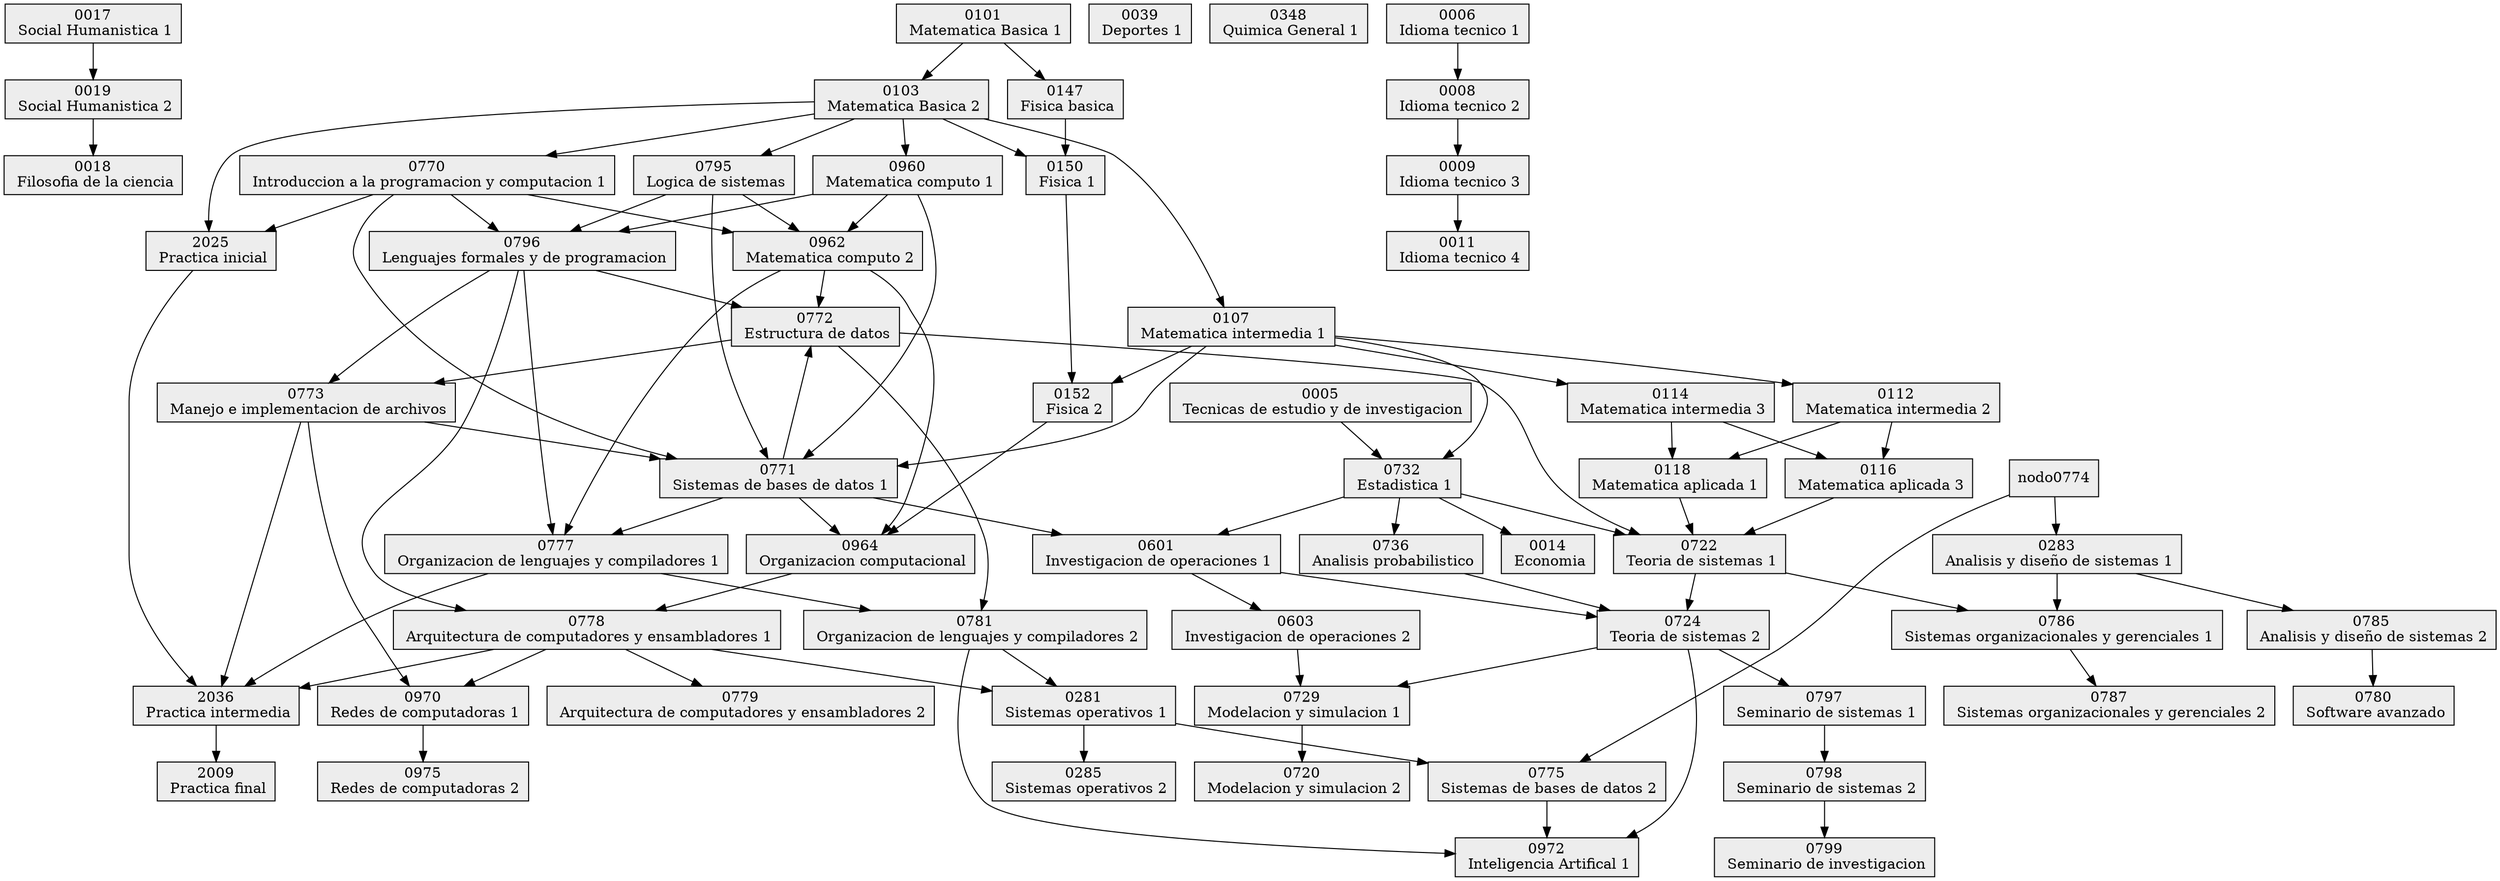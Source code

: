 digraph G { 
charset="UTF-8" 
rankdir=TB; 
node [shape = rectangle, color=black , style=filled, fillcolor=gray93];
nodo0017[label="0017\n Social Humanistica 1" ]; 
nodo0101[label="0101\n Matematica Basica 1" ]; 
nodo0039[label="0039\n Deportes 1" ]; 
nodo0348[label="0348\n Quimica General 1" ]; 
nodo0006[label="0006\n Idioma tecnico 1" ]; 
nodo0019[label="0019\n Social Humanistica 2" ]; 
nodo0017 -> nodo0019
nodo0103[label="0103\n Matematica Basica 2" ]; 
nodo0101 -> nodo0103
nodo0005[label="0005\n Tecnicas de estudio y de investigacion" ]; 
nodo0147[label="0147\n Fisica basica" ]; 
nodo0101 -> nodo0147
nodo0008[label="0008\n Idioma tecnico 2" ]; 
nodo0006 -> nodo0008
nodo0795[label="0795\n Logica de sistemas" ]; 
nodo0103 -> nodo0795
nodo0960[label="0960\n Matematica computo 1" ]; 
nodo0103 -> nodo0960
nodo0770[label="0770\n Introduccion a la programacion y computacion 1" ]; 
nodo0103 -> nodo0770
nodo0107[label="0107\n Matematica intermedia 1" ]; 
nodo0103 -> nodo0107
nodo0150[label="0150\n Fisica 1" ]; 
nodo0103 -> nodo0150
nodo0147 -> nodo0150
nodo0009[label="0009\n Idioma tecnico 3" ]; 
nodo0008 -> nodo0009
nodo0732[label="0732\n Estadistica 1" ]; 
nodo0107 -> nodo0732
nodo0005 -> nodo0732
nodo0796[label="0796\n Lenguajes formales y de programacion" ]; 
nodo0770 -> nodo0796
nodo0795 -> nodo0796
nodo0960 -> nodo0796
nodo0962[label="0962\n Matematica computo 2" ]; 
nodo0770 -> nodo0962
nodo0795 -> nodo0962
nodo0960 -> nodo0962
nodo0771[label="0771\n Introduccion a la programacion y computacion 2" ]; 
nodo0107 -> nodo0771
nodo0770 -> nodo0771
nodo0795 -> nodo0771
nodo0960 -> nodo0771
nodo0112[label="0112\n Matematica intermedia 2" ]; 
nodo0107 -> nodo0112
nodo0114[label="0114\n Matematica intermedia 3" ]; 
nodo0107 -> nodo0114
nodo0152[label="0152\n Fisica 2" ]; 
nodo0107 -> nodo0152
nodo0150 -> nodo0152
nodo0011[label="0011\n Idioma tecnico 4" ]; 
nodo0009 -> nodo0011
nodo2025[label="2025\n Practica inicial" ]; 
nodo0103 -> nodo2025
nodo0770 -> nodo2025
nodo0736[label="0736\n Analisis probabilistico" ]; 
nodo0732 -> nodo0736
nodo0777[label="0777\n Organizacion de lenguajes y compiladores 1" ]; 
nodo0771 -> nodo0777
nodo0796 -> nodo0777
nodo0962 -> nodo0777
nodo0964[label="0964\n Organizacion computacional" ]; 
nodo0152 -> nodo0964
nodo0771 -> nodo0964
nodo0962 -> nodo0964
nodo0772[label="0772\n Estructura de datos" ]; 
nodo0771 -> nodo0772
nodo0796 -> nodo0772
nodo0962 -> nodo0772
nodo0018[label="0018\n Filosofia de la ciencia" ]; 
nodo0019 -> nodo0018
nodo0116[label="0116\n Matematica aplicada 3" ]; 
nodo0112 -> nodo0116
nodo0114 -> nodo0116
nodo0118[label="0118\n Matematica aplicada 1" ]; 
nodo0112 -> nodo0118
nodo0114 -> nodo0118
nodo0722[label="0722\n Teoria de sistemas 1" ]; 
nodo0732 -> nodo0722
nodo0772 -> nodo0722
nodo0116 -> nodo0722
nodo0118 -> nodo0722
nodo0601[label="0601\n Investigacion de operaciones 1" ]; 
nodo0771 -> nodo0601
nodo0732 -> nodo0601
nodo0014[label="0014\n Economia" ]; 
nodo0732 -> nodo0014
nodo0781[label="0781\n Organizacion de lenguajes y compiladores 2" ]; 
nodo0777 -> nodo0781
nodo0772 -> nodo0781
nodo0778[label="0778\n Arquitectura de computadores y ensambladores 1" ]; 
nodo0796 -> nodo0778
nodo0964 -> nodo0778
nodo0773[label="0773\n Manejo e implementacion de archivos" ]; 
nodo0772 -> nodo0773
nodo0796 -> nodo0773
nodo0724[label="0724\n Teoria de sistemas 2" ]; 
nodo0722 -> nodo0724
nodo0601 -> nodo0724
nodo0736 -> nodo0724
nodo0603[label="0603\n Investigacion de operaciones 2" ]; 
nodo0601 -> nodo0603
nodo0281[label="0281\n Sistemas operativos 1" ]; 
nodo0781 -> nodo0281
nodo0778 -> nodo0281
nodo0779[label="0779\n Arquitectura de computadores y ensambladores 2" ]; 
nodo0778 -> nodo0779
nodo0970[label="0970\n Redes de computadoras 1" ]; 
nodo0773 -> nodo0970
nodo0778 -> nodo0970
nodo0771[label="0771\n Sistemas de bases de datos 1" ]; 
nodo0773 -> nodo0771
nodo2036[label="2036\n Practica intermedia" ]; 
nodo0778 -> nodo2036
nodo0777 -> nodo2036
nodo0773 -> nodo2036
nodo2025 -> nodo2036
nodo0285[label="0285\n Sistemas operativos 2" ]; 
nodo0281 -> nodo0285
nodo0975[label="0975\n Redes de computadoras 2" ]; 
nodo0970 -> nodo0975
nodo0775[label="0775\n Sistemas de bases de datos 2" ]; 
nodo0281 -> nodo0775
nodo0774 -> nodo0775
nodo0283[label="0283\n Analisis y diseño de sistemas 1" ]; 
nodo0774 -> nodo0283
nodo0797[label="0797\n Seminario de sistemas 1" ]; 
nodo0724 -> nodo0797
nodo0729[label="0729\n Modelacion y simulacion 1" ]; 
nodo0724 -> nodo0729
nodo0603 -> nodo0729
nodo0786[label="0786\n Sistemas organizacionales y gerenciales 1" ]; 
nodo0283 -> nodo0786
nodo0722 -> nodo0786
nodo0972[label="0972\n Inteligencia Artifical 1" ]; 
nodo0781 -> nodo0972
nodo0775 -> nodo0972
nodo0724 -> nodo0972
nodo0785[label="0785\n Analisis y diseño de sistemas 2" ]; 
nodo0283 -> nodo0785
nodo0798[label="0798\n Seminario de sistemas 2" ]; 
nodo0797 -> nodo0798
nodo2009[label="2009\n Practica final" ]; 
nodo2036 -> nodo2009
nodo0787[label="0787\n Sistemas organizacionales y gerenciales 2" ]; 
nodo0786 -> nodo0787
nodo0720[label="0720\n Modelacion y simulacion 2" ]; 
nodo0729 -> nodo0720
nodo0780[label="0780\n Software avanzado" ]; 
nodo0785 -> nodo0780
nodo0799[label="0799\n Seminario de investigacion" ]; 
nodo0798 -> nodo0799
} 
